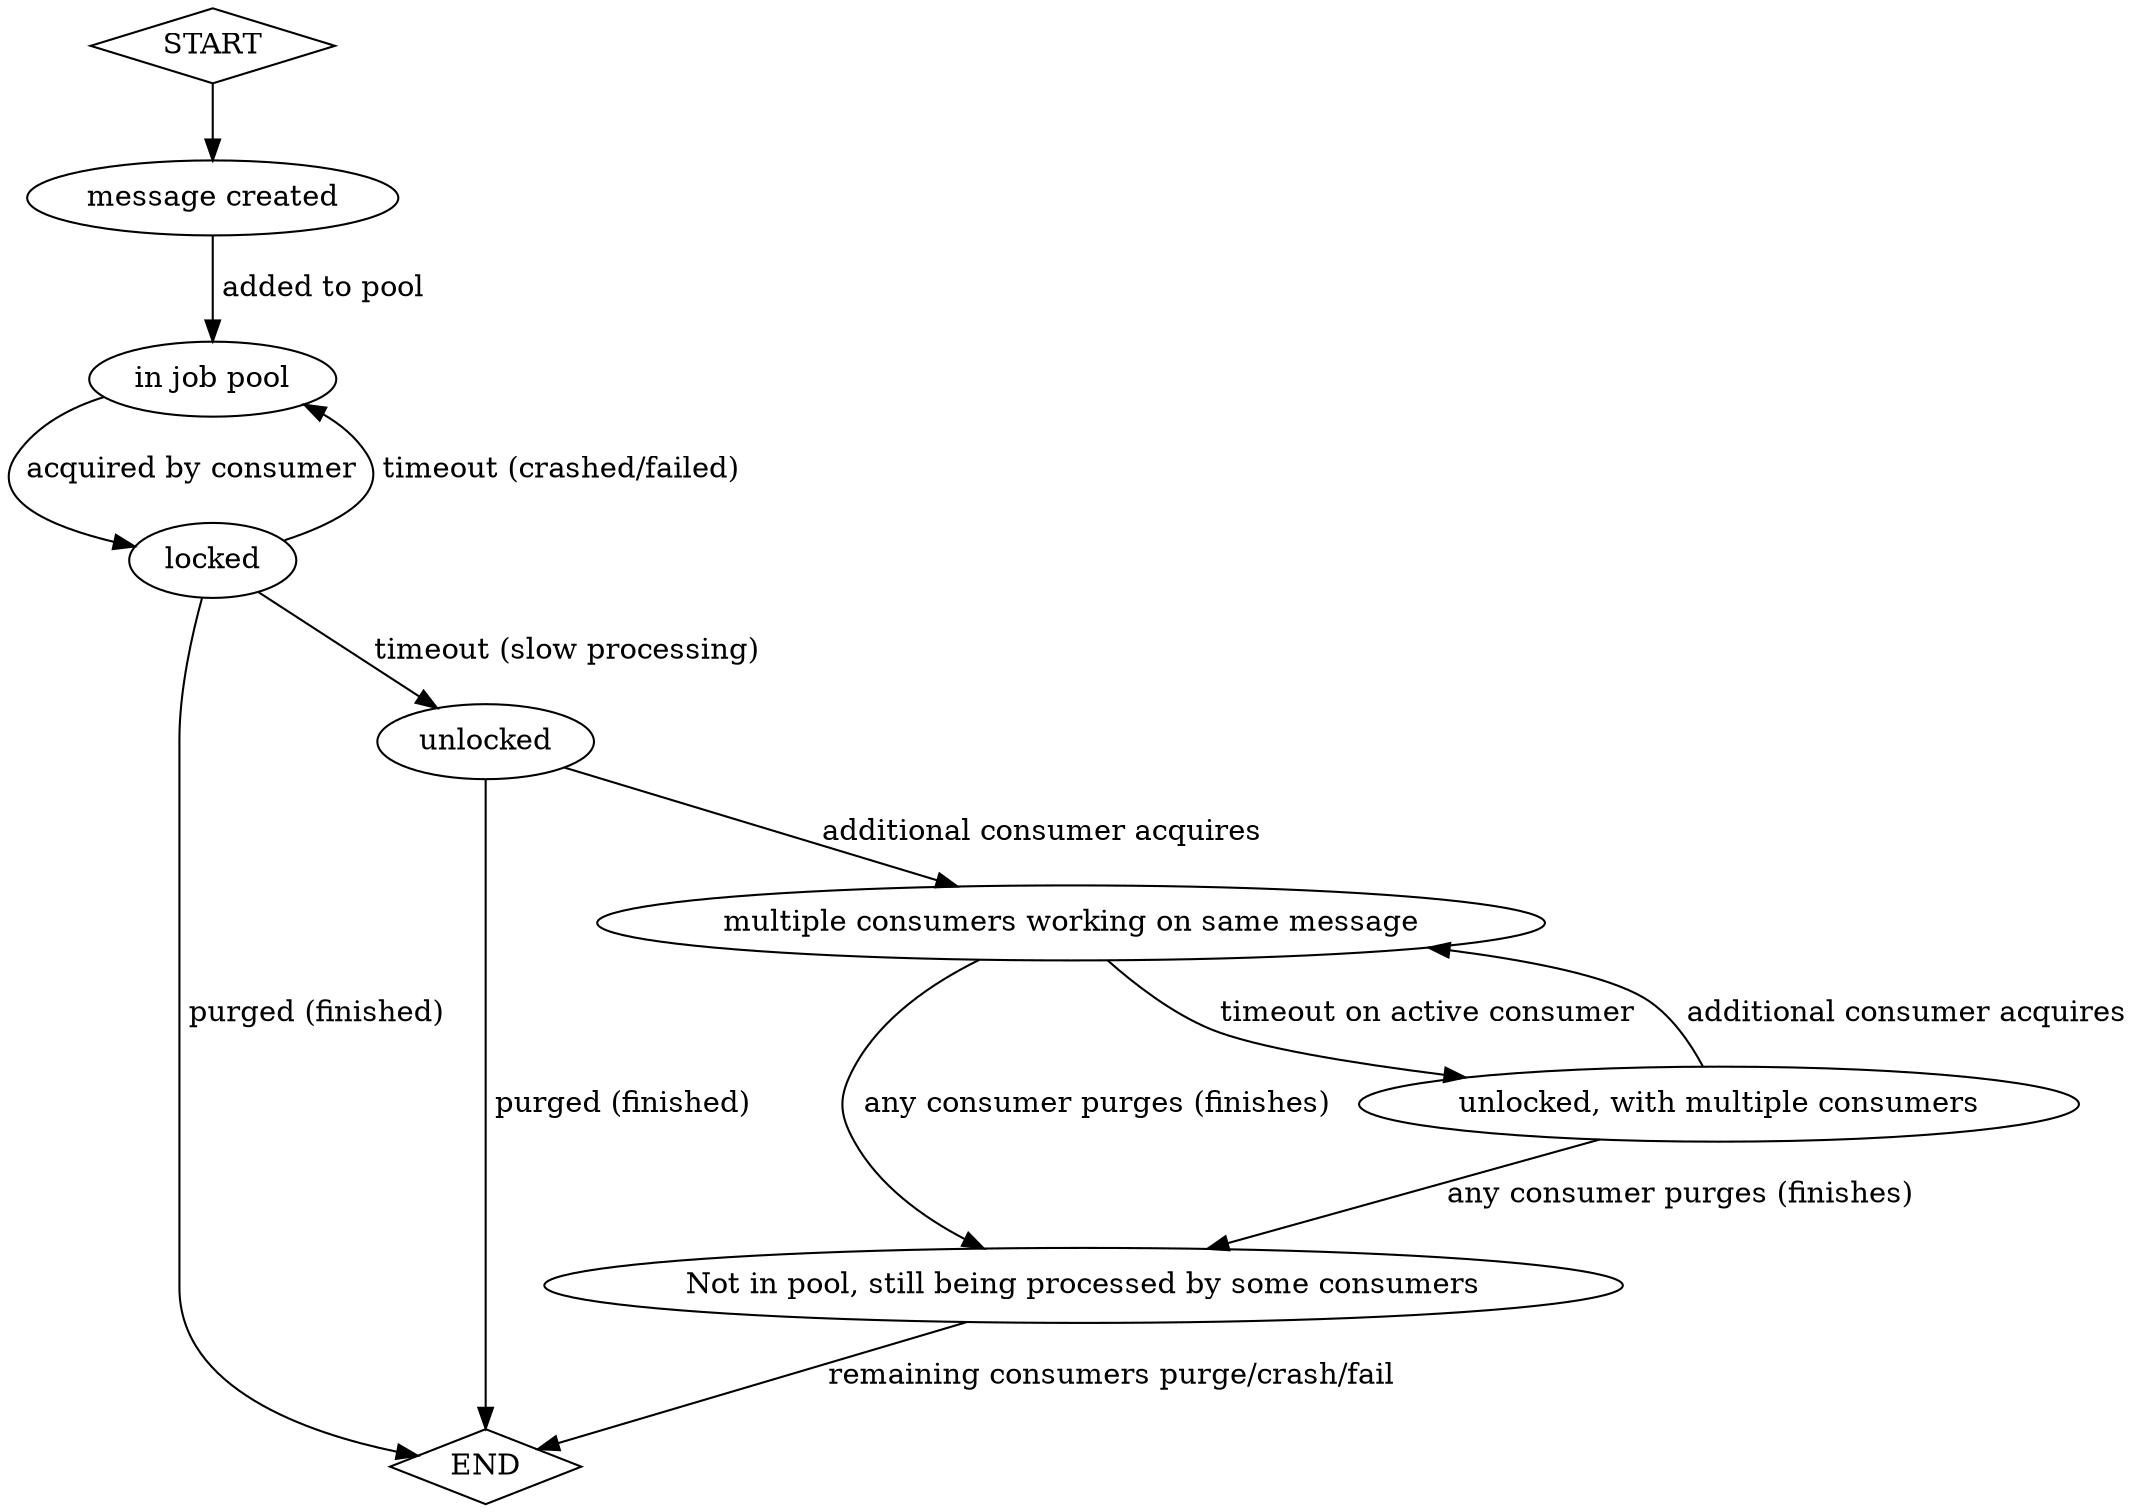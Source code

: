 digraph G {
	start -> created
	created -> in_pool [ label = " added to pool " ]
	in_pool -> locked [ label = " acquired by consumer " ]
	locked -> end [ label = " purged (finished) " ]
	locked -> in_pool [label = " timeout (crashed/failed) "]
	locked -> unlocked [label = " timeout (slow processing) "]
	unlocked -> end [label = " purged (finished) "]
	unlocked -> multiple_consumers [label = " additional consumer acquires "]
	multiple_consumers -> one_purged[label = " any consumer purges (finishes) "]
	one_purged -> end[label = " remaining consumers purge/crash/fail " ]
	multiple_consumers -> unlocked_with_consumers [label = " timeout on active consumer " ]
	unlocked_with_consumers -> multiple_consumers [label = " additional consumer acquires " ]
	unlocked_with_consumers -> one_purged [label = " any consumer purges (finishes) "]

	start [
		label = "START"
		shape = "diamond"
	]
	end [
		label = "END"
		shape = "diamond"
	]
	created [
		label = "message created"
	]
	in_pool [
		label = "in job pool"
	]
	multiple_consumers [
		label = "multiple consumers working on same message"
	]
	unlocked_with_consumers [
		label = "unlocked, with multiple consumers"
	]
	one_purged [
		label = "Not in pool, still being processed by some consumers"
	]
}
